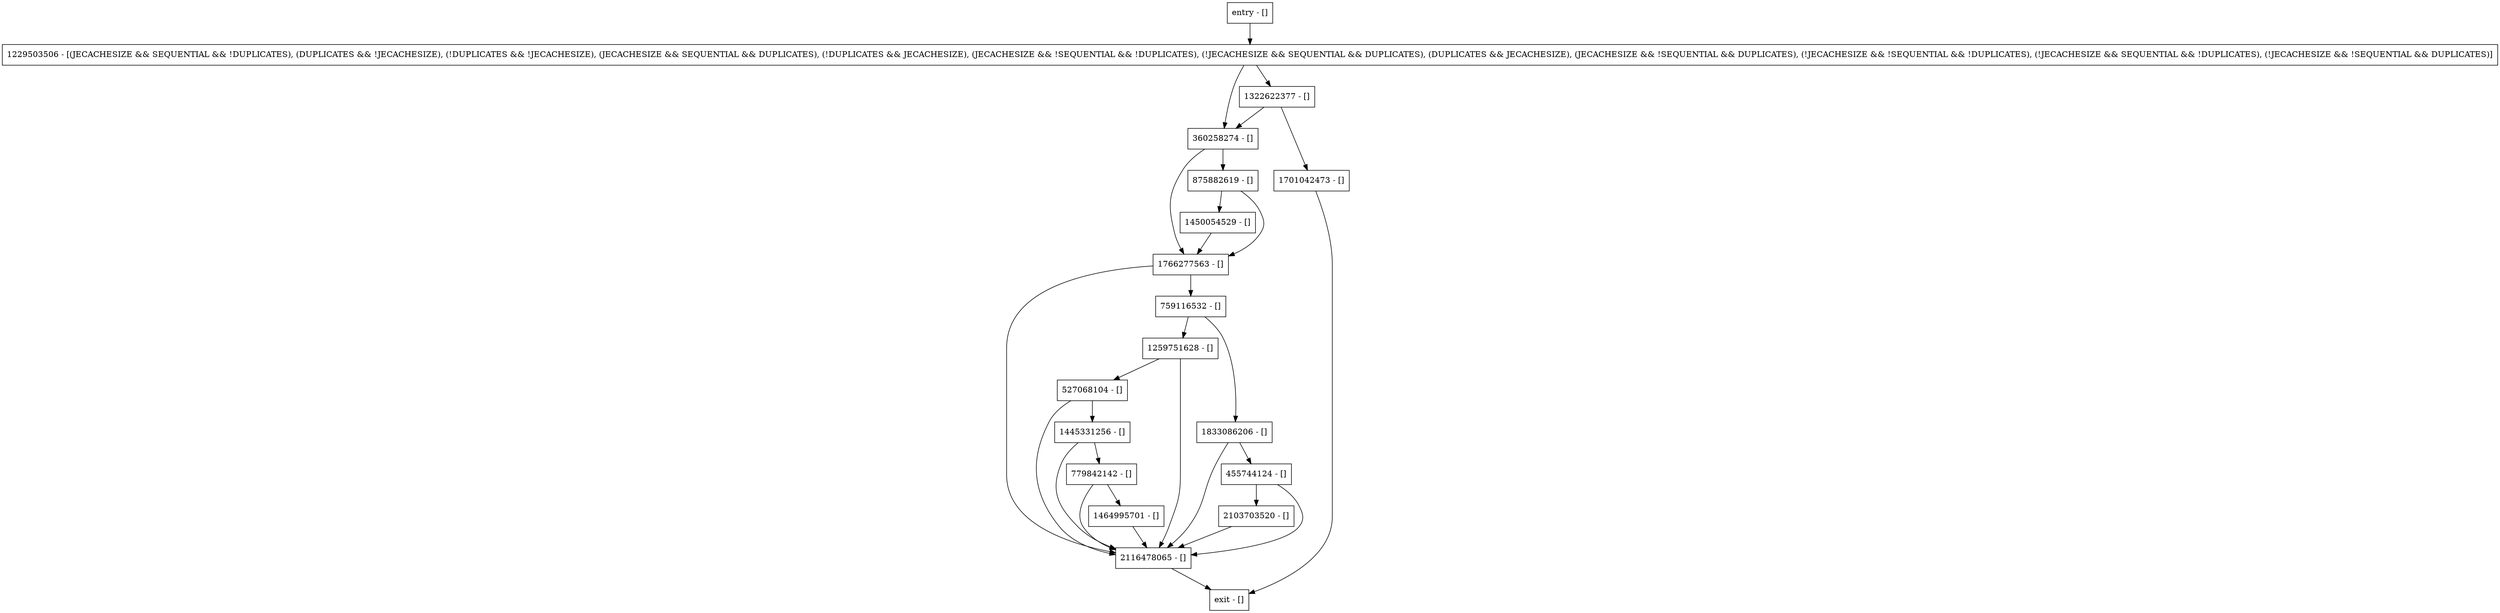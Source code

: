 digraph setTarget {
node [shape=record];
1701042473 [label="1701042473 - []"];
1450054529 [label="1450054529 - []"];
360258274 [label="360258274 - []"];
1766277563 [label="1766277563 - []"];
1259751628 [label="1259751628 - []"];
527068104 [label="527068104 - []"];
2103703520 [label="2103703520 - []"];
2116478065 [label="2116478065 - []"];
1833086206 [label="1833086206 - []"];
759116532 [label="759116532 - []"];
779842142 [label="779842142 - []"];
455744124 [label="455744124 - []"];
1445331256 [label="1445331256 - []"];
entry [label="entry - []"];
exit [label="exit - []"];
1229503506 [label="1229503506 - [(JECACHESIZE && SEQUENTIAL && !DUPLICATES), (DUPLICATES && !JECACHESIZE), (!DUPLICATES && !JECACHESIZE), (JECACHESIZE && SEQUENTIAL && DUPLICATES), (!DUPLICATES && JECACHESIZE), (JECACHESIZE && !SEQUENTIAL && !DUPLICATES), (!JECACHESIZE && SEQUENTIAL && DUPLICATES), (DUPLICATES && JECACHESIZE), (JECACHESIZE && !SEQUENTIAL && DUPLICATES), (!JECACHESIZE && !SEQUENTIAL && !DUPLICATES), (!JECACHESIZE && SEQUENTIAL && !DUPLICATES), (!JECACHESIZE && !SEQUENTIAL && DUPLICATES)]"];
875882619 [label="875882619 - []"];
1464995701 [label="1464995701 - []"];
1322622377 [label="1322622377 - []"];
entry;
exit;
1701042473 -> exit;
1450054529 -> 1766277563;
360258274 -> 1766277563;
360258274 -> 875882619;
1766277563 -> 2116478065;
1766277563 -> 759116532;
1259751628 -> 527068104;
1259751628 -> 2116478065;
527068104 -> 2116478065;
527068104 -> 1445331256;
2103703520 -> 2116478065;
2116478065 -> exit;
1833086206 -> 2116478065;
1833086206 -> 455744124;
759116532 -> 1259751628;
759116532 -> 1833086206;
779842142 -> 2116478065;
779842142 -> 1464995701;
455744124 -> 2103703520;
455744124 -> 2116478065;
1445331256 -> 2116478065;
1445331256 -> 779842142;
entry -> 1229503506;
1229503506 -> 360258274;
1229503506 -> 1322622377;
875882619 -> 1450054529;
875882619 -> 1766277563;
1464995701 -> 2116478065;
1322622377 -> 1701042473;
1322622377 -> 360258274;
}
